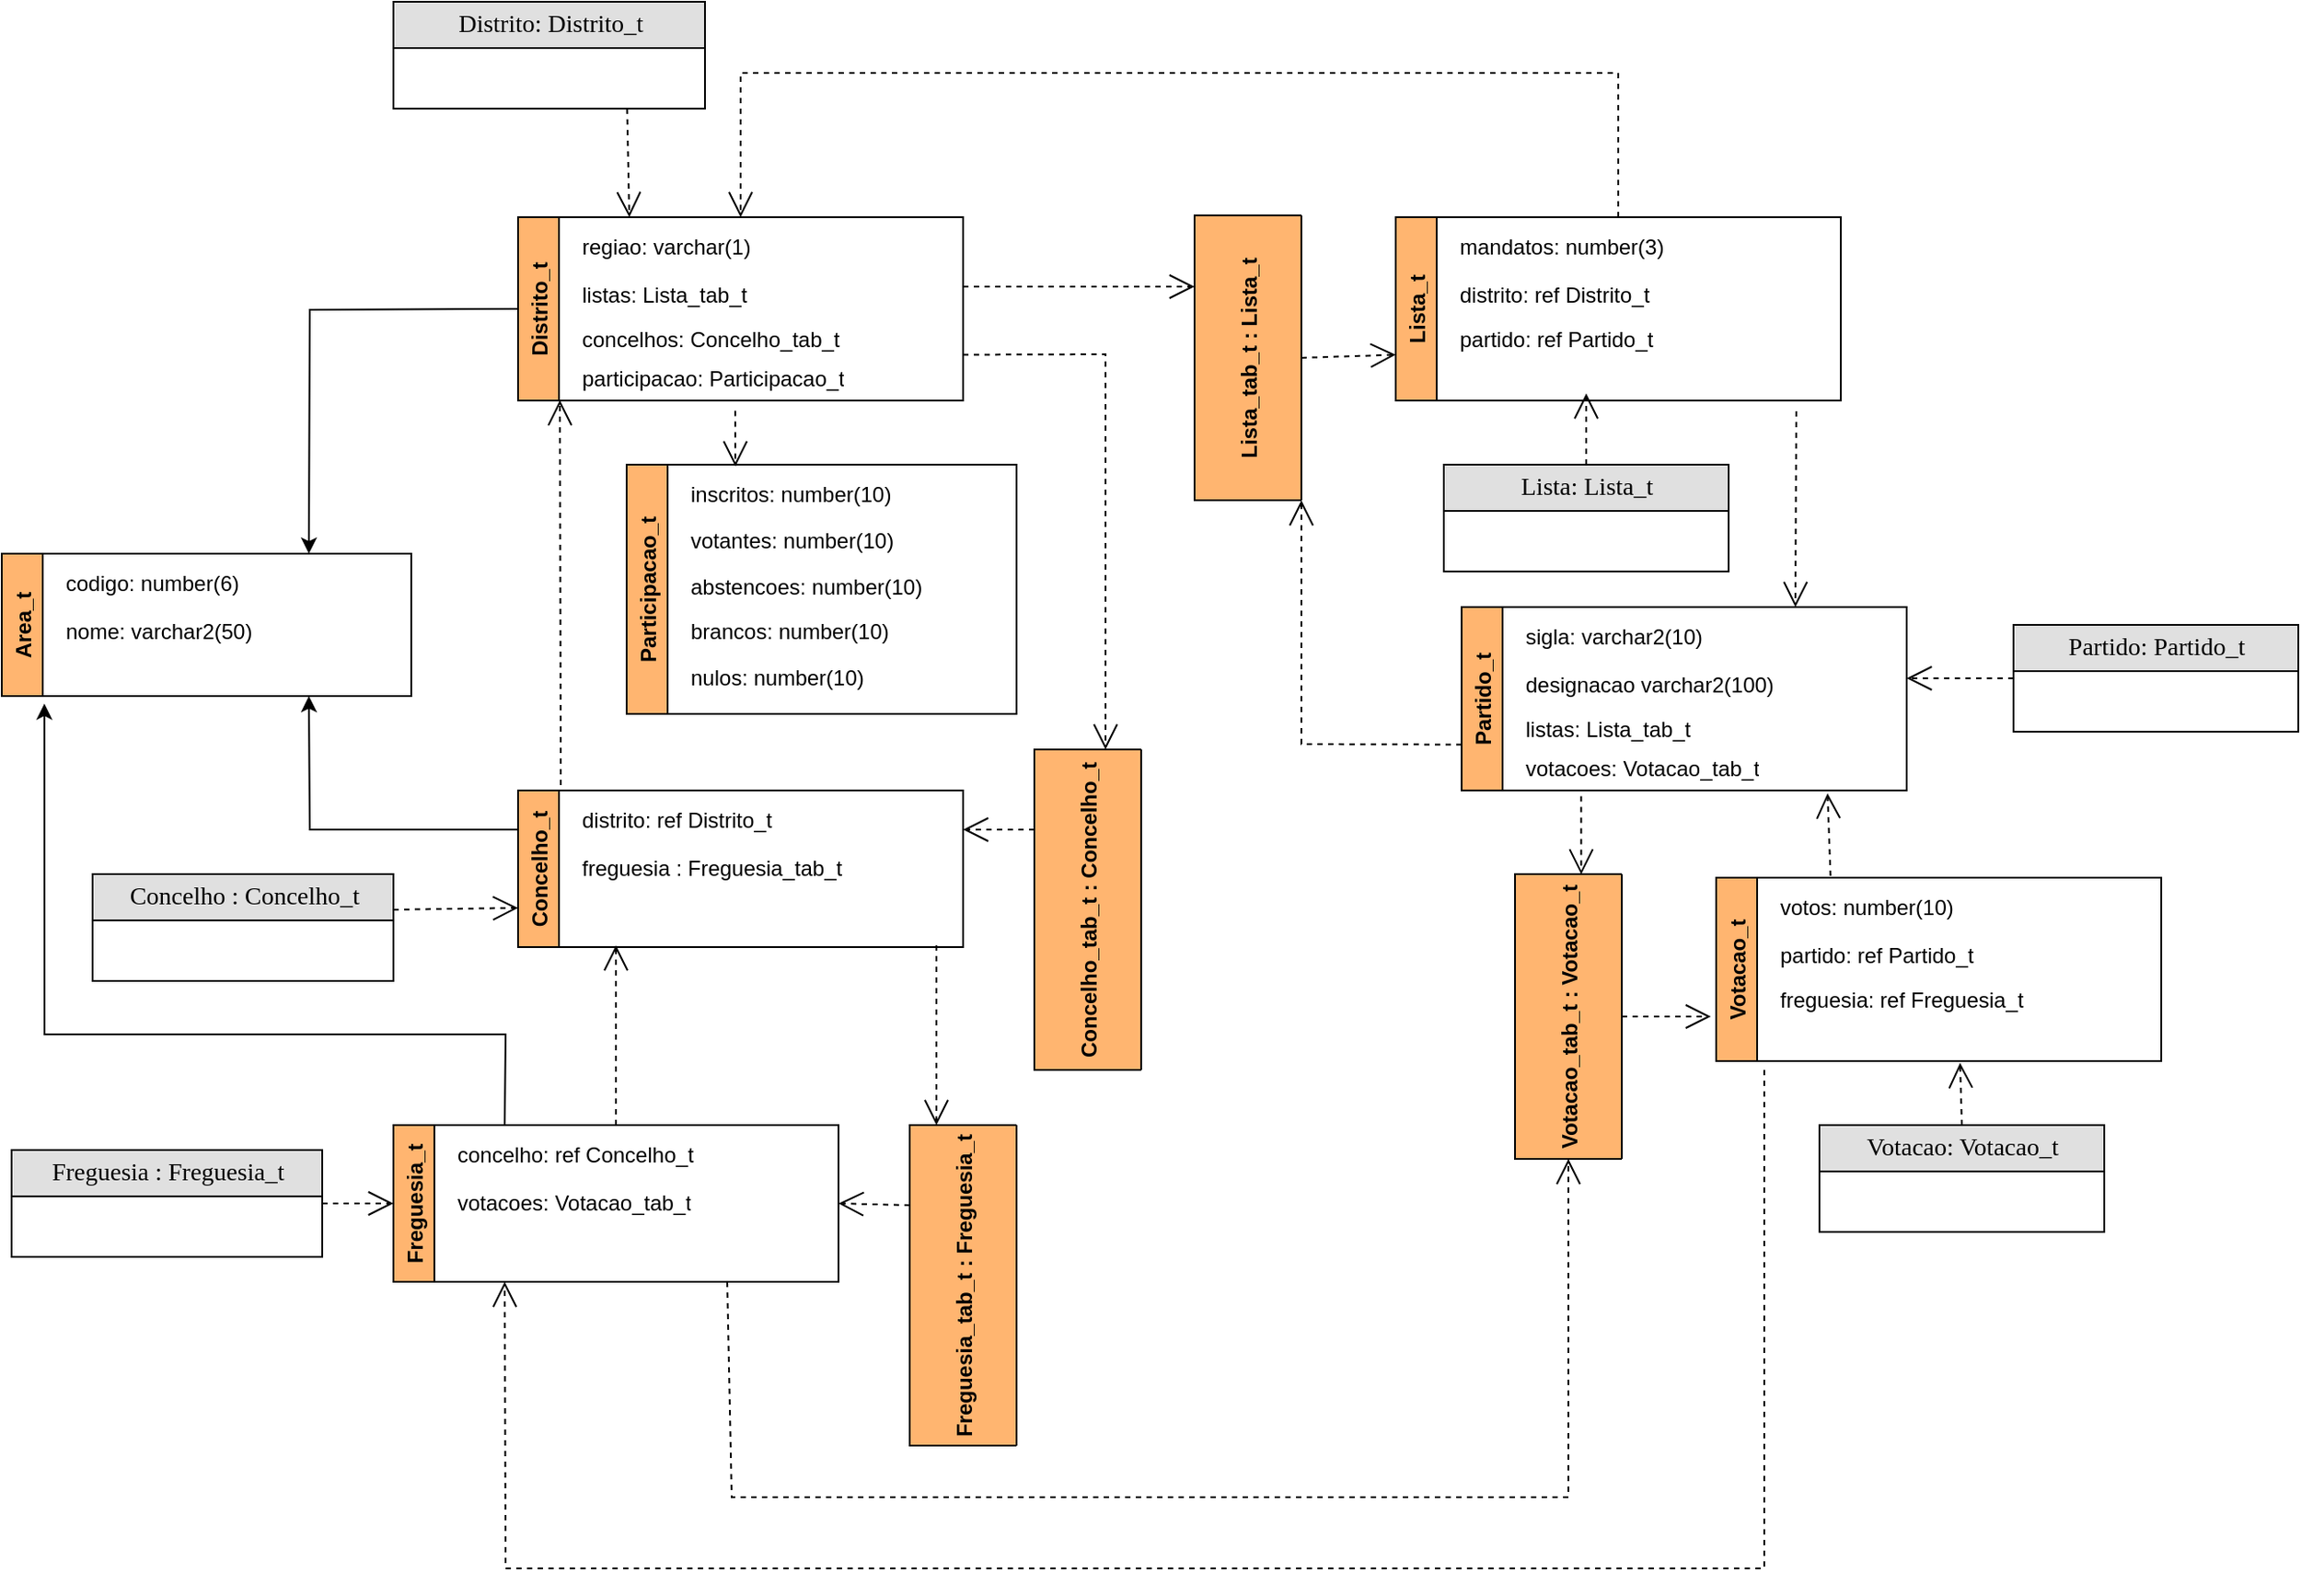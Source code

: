 <mxfile version="21.1.4" type="device">
  <diagram name="Page-1" id="e56a1550-8fbb-45ad-956c-1786394a9013">
    <mxGraphModel dx="2662" dy="1711" grid="1" gridSize="10" guides="1" tooltips="1" connect="1" arrows="1" fold="1" page="1" pageScale="1" pageWidth="1100" pageHeight="850" background="none" math="0" shadow="0">
      <root>
        <mxCell id="0" />
        <mxCell id="1" parent="0" />
        <mxCell id="2e49270ec7c68f3f-48" value="Lista: Lista_t" style="swimlane;html=1;fontStyle=0;childLayout=stackLayout;horizontal=1;startSize=26;fillColor=#e0e0e0;horizontalStack=0;resizeParent=1;resizeLast=0;collapsible=1;marginBottom=0;swimlaneFillColor=#ffffff;align=center;rounded=0;shadow=0;comic=0;labelBackgroundColor=none;strokeWidth=1;fontFamily=Verdana;fontSize=14" parent="1" vertex="1">
          <mxGeometry x="600" y="220" width="160" height="60" as="geometry" />
        </mxCell>
        <mxCell id="XdJ5ksvdKhcisRPnnqh3-10" value="Distrito_t" style="swimlane;horizontal=0;fillColor=#FFB570;" parent="1" vertex="1">
          <mxGeometry x="80" y="81" width="250" height="103" as="geometry">
            <mxRectangle x="80" y="81" width="40" height="80" as="alternateBounds" />
          </mxGeometry>
        </mxCell>
        <mxCell id="XdJ5ksvdKhcisRPnnqh3-13" value="regiao: varchar(1)" style="shape=partialRectangle;top=0;left=0;right=0;bottom=0;html=1;align=left;verticalAlign=top;fillColor=none;spacingLeft=4;spacingRight=4;whiteSpace=wrap;overflow=hidden;rotatable=0;points=[[0,0.5],[1,0.5]];portConstraint=eastwest;dropTarget=0;" parent="XdJ5ksvdKhcisRPnnqh3-10" vertex="1">
          <mxGeometry x="30" y="3" width="210" height="26" as="geometry" />
        </mxCell>
        <mxCell id="XdJ5ksvdKhcisRPnnqh3-15" value="listas: Lista_tab_t" style="shape=partialRectangle;top=0;left=0;right=0;bottom=0;html=1;align=left;verticalAlign=top;fillColor=none;spacingLeft=4;spacingRight=4;whiteSpace=wrap;overflow=hidden;rotatable=0;points=[[0,0.5],[1,0.5]];portConstraint=eastwest;dropTarget=0;" parent="XdJ5ksvdKhcisRPnnqh3-10" vertex="1">
          <mxGeometry x="30" y="30" width="210" height="25" as="geometry" />
        </mxCell>
        <mxCell id="XdJ5ksvdKhcisRPnnqh3-16" value="concelhos: Concelho_tab_t" style="shape=partialRectangle;top=0;left=0;right=0;bottom=0;html=1;align=left;verticalAlign=top;fillColor=none;spacingLeft=4;spacingRight=4;whiteSpace=wrap;overflow=hidden;rotatable=0;points=[[0,0.5],[1,0.5]];portConstraint=eastwest;dropTarget=0;" parent="XdJ5ksvdKhcisRPnnqh3-10" vertex="1">
          <mxGeometry x="30" y="55" width="210" height="26" as="geometry" />
        </mxCell>
        <mxCell id="XdJ5ksvdKhcisRPnnqh3-46" value="participacao: Participacao_t" style="shape=partialRectangle;top=0;left=0;right=0;bottom=0;html=1;align=left;verticalAlign=top;fillColor=none;spacingLeft=4;spacingRight=4;whiteSpace=wrap;overflow=hidden;rotatable=0;points=[[0,0.5],[1,0.5]];portConstraint=eastwest;dropTarget=0;" parent="XdJ5ksvdKhcisRPnnqh3-10" vertex="1">
          <mxGeometry x="30" y="77" width="210" height="26" as="geometry" />
        </mxCell>
        <mxCell id="XdJ5ksvdKhcisRPnnqh3-20" value="Lista_t" style="swimlane;horizontal=0;fillColor=#FFB570;" parent="1" vertex="1">
          <mxGeometry x="573" y="81" width="250" height="103" as="geometry" />
        </mxCell>
        <mxCell id="XdJ5ksvdKhcisRPnnqh3-21" value="mandatos: number(3)" style="shape=partialRectangle;top=0;left=0;right=0;bottom=0;html=1;align=left;verticalAlign=top;fillColor=none;spacingLeft=4;spacingRight=4;whiteSpace=wrap;overflow=hidden;rotatable=0;points=[[0,0.5],[1,0.5]];portConstraint=eastwest;dropTarget=0;" parent="XdJ5ksvdKhcisRPnnqh3-20" vertex="1">
          <mxGeometry x="30" y="3" width="210" height="26" as="geometry" />
        </mxCell>
        <mxCell id="XdJ5ksvdKhcisRPnnqh3-22" value="distrito: ref Distrito_t" style="shape=partialRectangle;top=0;left=0;right=0;bottom=0;html=1;align=left;verticalAlign=top;fillColor=none;spacingLeft=4;spacingRight=4;whiteSpace=wrap;overflow=hidden;rotatable=0;points=[[0,0.5],[1,0.5]];portConstraint=eastwest;dropTarget=0;" parent="XdJ5ksvdKhcisRPnnqh3-20" vertex="1">
          <mxGeometry x="30" y="30" width="210" height="25" as="geometry" />
        </mxCell>
        <mxCell id="XdJ5ksvdKhcisRPnnqh3-23" value="partido: ref Partido_t" style="shape=partialRectangle;top=0;left=0;right=0;bottom=0;html=1;align=left;verticalAlign=top;fillColor=none;spacingLeft=4;spacingRight=4;whiteSpace=wrap;overflow=hidden;rotatable=0;points=[[0,0.5],[1,0.5]];portConstraint=eastwest;dropTarget=0;" parent="XdJ5ksvdKhcisRPnnqh3-20" vertex="1">
          <mxGeometry x="30" y="55" width="210" height="26" as="geometry" />
        </mxCell>
        <mxCell id="XdJ5ksvdKhcisRPnnqh3-25" value="Participacao_t" style="swimlane;horizontal=0;fillColor=#FFB570;startSize=23;" parent="1" vertex="1">
          <mxGeometry x="141" y="220" width="219" height="140" as="geometry" />
        </mxCell>
        <mxCell id="XdJ5ksvdKhcisRPnnqh3-26" value="inscritos: number(10)" style="shape=partialRectangle;top=0;left=0;right=0;bottom=0;html=1;align=left;verticalAlign=top;fillColor=none;spacingLeft=4;spacingRight=4;whiteSpace=wrap;overflow=hidden;rotatable=0;points=[[0,0.5],[1,0.5]];portConstraint=eastwest;dropTarget=0;" parent="XdJ5ksvdKhcisRPnnqh3-25" vertex="1">
          <mxGeometry x="30" y="3" width="210" height="26" as="geometry" />
        </mxCell>
        <mxCell id="XdJ5ksvdKhcisRPnnqh3-27" value="votantes: number(10)" style="shape=partialRectangle;top=0;left=0;right=0;bottom=0;html=1;align=left;verticalAlign=top;fillColor=none;spacingLeft=4;spacingRight=4;whiteSpace=wrap;overflow=hidden;rotatable=0;points=[[0,0.5],[1,0.5]];portConstraint=eastwest;dropTarget=0;" parent="XdJ5ksvdKhcisRPnnqh3-25" vertex="1">
          <mxGeometry x="30" y="29" width="210" height="25" as="geometry" />
        </mxCell>
        <mxCell id="XdJ5ksvdKhcisRPnnqh3-28" value="brancos: number(10)" style="shape=partialRectangle;top=0;left=0;right=0;bottom=0;html=1;align=left;verticalAlign=top;fillColor=none;spacingLeft=4;spacingRight=4;whiteSpace=wrap;overflow=hidden;rotatable=0;points=[[0,0.5],[1,0.5]];portConstraint=eastwest;dropTarget=0;" parent="XdJ5ksvdKhcisRPnnqh3-25" vertex="1">
          <mxGeometry x="30" y="80" width="210" height="26" as="geometry" />
        </mxCell>
        <mxCell id="XdJ5ksvdKhcisRPnnqh3-31" value="abstencoes: number(10)" style="shape=partialRectangle;top=0;left=0;right=0;bottom=0;html=1;align=left;verticalAlign=top;fillColor=none;spacingLeft=4;spacingRight=4;whiteSpace=wrap;overflow=hidden;rotatable=0;points=[[0,0.5],[1,0.5]];portConstraint=eastwest;dropTarget=0;" parent="XdJ5ksvdKhcisRPnnqh3-25" vertex="1">
          <mxGeometry x="30" y="55" width="210" height="25" as="geometry" />
        </mxCell>
        <mxCell id="bZYB6u4E2-zlbWLjUdpu-5" value="nulos: number(10)" style="shape=partialRectangle;top=0;left=0;right=0;bottom=0;html=1;align=left;verticalAlign=top;fillColor=none;spacingLeft=4;spacingRight=4;whiteSpace=wrap;overflow=hidden;rotatable=0;points=[[0,0.5],[1,0.5]];portConstraint=eastwest;dropTarget=0;" vertex="1" parent="XdJ5ksvdKhcisRPnnqh3-25">
          <mxGeometry x="30" y="106" width="210" height="26" as="geometry" />
        </mxCell>
        <mxCell id="XdJ5ksvdKhcisRPnnqh3-32" value="" style="endArrow=open;endSize=12;dashed=1;html=1;rounded=0;exitX=0.438;exitY=1.223;exitDx=0;exitDy=0;exitPerimeter=0;entryX=0.148;entryY=-0.077;entryDx=0;entryDy=0;entryPerimeter=0;" parent="1" source="XdJ5ksvdKhcisRPnnqh3-46" target="XdJ5ksvdKhcisRPnnqh3-26" edge="1">
          <mxGeometry x="-0.129" y="-46" width="160" relative="1" as="geometry">
            <mxPoint x="430" y="260" as="sourcePoint" />
            <mxPoint x="260" y="210" as="targetPoint" />
            <mxPoint as="offset" />
          </mxGeometry>
        </mxCell>
        <mxCell id="XdJ5ksvdKhcisRPnnqh3-33" value="Lista_tab_t : Lista_t" style="swimlane;horizontal=0;startSize=60;fillColor=#FFB570;" parent="1" vertex="1">
          <mxGeometry x="460" y="80" width="60" height="160" as="geometry" />
        </mxCell>
        <mxCell id="XdJ5ksvdKhcisRPnnqh3-41" value="" style="endArrow=open;endSize=12;dashed=1;html=1;rounded=0;exitX=0.75;exitY=1;exitDx=0;exitDy=0;entryX=0.25;entryY=0;entryDx=0;entryDy=0;" parent="1" source="XdJ5ksvdKhcisRPnnqh3-44" edge="1" target="XdJ5ksvdKhcisRPnnqh3-10">
          <mxGeometry x="-0.129" y="-46" width="160" relative="1" as="geometry">
            <mxPoint x="647" y="249" as="sourcePoint" />
            <mxPoint x="120" y="190" as="targetPoint" />
            <mxPoint as="offset" />
          </mxGeometry>
        </mxCell>
        <mxCell id="XdJ5ksvdKhcisRPnnqh3-42" value="" style="endArrow=open;endSize=12;dashed=1;html=1;rounded=0;entryX=0;entryY=0.75;entryDx=0;entryDy=0;exitX=1;exitY=0.5;exitDx=0;exitDy=0;" parent="1" source="XdJ5ksvdKhcisRPnnqh3-33" target="XdJ5ksvdKhcisRPnnqh3-20" edge="1">
          <mxGeometry x="-0.129" y="-46" width="160" relative="1" as="geometry">
            <mxPoint x="540" y="200" as="sourcePoint" />
            <mxPoint x="658.07" y="206.99" as="targetPoint" />
            <mxPoint as="offset" />
          </mxGeometry>
        </mxCell>
        <mxCell id="XdJ5ksvdKhcisRPnnqh3-43" value="" style="endArrow=open;endSize=12;dashed=1;html=1;rounded=0;exitX=0.5;exitY=0;exitDx=0;exitDy=0;" parent="1" source="2e49270ec7c68f3f-48" edge="1">
          <mxGeometry x="-0.129" y="-46" width="160" relative="1" as="geometry">
            <mxPoint x="667" y="269" as="sourcePoint" />
            <mxPoint x="680" y="180" as="targetPoint" />
            <mxPoint as="offset" />
          </mxGeometry>
        </mxCell>
        <mxCell id="XdJ5ksvdKhcisRPnnqh3-44" value="Distrito: Distrito_t" style="swimlane;html=1;fontStyle=0;childLayout=stackLayout;horizontal=1;startSize=26;fillColor=#e0e0e0;horizontalStack=0;resizeParent=1;resizeLast=0;collapsible=1;marginBottom=0;swimlaneFillColor=#ffffff;align=center;rounded=0;shadow=0;comic=0;labelBackgroundColor=none;strokeWidth=1;fontFamily=Verdana;fontSize=14" parent="1" vertex="1">
          <mxGeometry x="10" y="-40" width="175" height="60" as="geometry" />
        </mxCell>
        <mxCell id="bZYB6u4E2-zlbWLjUdpu-7" value="" style="endArrow=open;endSize=12;dashed=1;html=1;rounded=0;entryX=0;entryY=0.25;entryDx=0;entryDy=0;" edge="1" parent="1" target="XdJ5ksvdKhcisRPnnqh3-33">
          <mxGeometry x="-0.129" y="-46" width="160" relative="1" as="geometry">
            <mxPoint x="330" y="120" as="sourcePoint" />
            <mxPoint x="360" y="110" as="targetPoint" />
            <mxPoint as="offset" />
          </mxGeometry>
        </mxCell>
        <mxCell id="bZYB6u4E2-zlbWLjUdpu-9" value="Partido: Partido_t" style="swimlane;html=1;fontStyle=0;childLayout=stackLayout;horizontal=1;startSize=26;fillColor=#e0e0e0;horizontalStack=0;resizeParent=1;resizeLast=0;collapsible=1;marginBottom=0;swimlaneFillColor=#ffffff;align=center;rounded=0;shadow=0;comic=0;labelBackgroundColor=none;strokeWidth=1;fontFamily=Verdana;fontSize=14" vertex="1" parent="1">
          <mxGeometry x="920" y="310" width="160" height="60" as="geometry" />
        </mxCell>
        <mxCell id="bZYB6u4E2-zlbWLjUdpu-10" value="Partido_t" style="swimlane;horizontal=0;fillColor=#FFB570;startSize=23;" vertex="1" parent="1">
          <mxGeometry x="610" y="300" width="250" height="103" as="geometry" />
        </mxCell>
        <mxCell id="bZYB6u4E2-zlbWLjUdpu-11" value="sigla: varchar2(10)" style="shape=partialRectangle;top=0;left=0;right=0;bottom=0;html=1;align=left;verticalAlign=top;fillColor=none;spacingLeft=4;spacingRight=4;whiteSpace=wrap;overflow=hidden;rotatable=0;points=[[0,0.5],[1,0.5]];portConstraint=eastwest;dropTarget=0;" vertex="1" parent="bZYB6u4E2-zlbWLjUdpu-10">
          <mxGeometry x="30" y="3" width="210" height="26" as="geometry" />
        </mxCell>
        <mxCell id="bZYB6u4E2-zlbWLjUdpu-12" value="designacao varchar2(100)" style="shape=partialRectangle;top=0;left=0;right=0;bottom=0;html=1;align=left;verticalAlign=top;fillColor=none;spacingLeft=4;spacingRight=4;whiteSpace=wrap;overflow=hidden;rotatable=0;points=[[0,0.5],[1,0.5]];portConstraint=eastwest;dropTarget=0;" vertex="1" parent="bZYB6u4E2-zlbWLjUdpu-10">
          <mxGeometry x="30" y="30" width="210" height="25" as="geometry" />
        </mxCell>
        <mxCell id="bZYB6u4E2-zlbWLjUdpu-13" value="listas: Lista_tab_t" style="shape=partialRectangle;top=0;left=0;right=0;bottom=0;html=1;align=left;verticalAlign=top;fillColor=none;spacingLeft=4;spacingRight=4;whiteSpace=wrap;overflow=hidden;rotatable=0;points=[[0,0.5],[1,0.5]];portConstraint=eastwest;dropTarget=0;" vertex="1" parent="bZYB6u4E2-zlbWLjUdpu-10">
          <mxGeometry x="30" y="55" width="210" height="26" as="geometry" />
        </mxCell>
        <mxCell id="bZYB6u4E2-zlbWLjUdpu-17" value="votacoes: Votacao_tab_t" style="shape=partialRectangle;top=0;left=0;right=0;bottom=0;html=1;align=left;verticalAlign=top;fillColor=none;spacingLeft=4;spacingRight=4;whiteSpace=wrap;overflow=hidden;rotatable=0;points=[[0,0.5],[1,0.5]];portConstraint=eastwest;dropTarget=0;" vertex="1" parent="bZYB6u4E2-zlbWLjUdpu-10">
          <mxGeometry x="30" y="77" width="210" height="26" as="geometry" />
        </mxCell>
        <mxCell id="bZYB6u4E2-zlbWLjUdpu-15" value="" style="endArrow=open;endSize=12;dashed=1;html=1;rounded=0;exitX=0;exitY=0.75;exitDx=0;exitDy=0;entryX=1;entryY=1;entryDx=0;entryDy=0;" edge="1" parent="1" source="bZYB6u4E2-zlbWLjUdpu-10" target="XdJ5ksvdKhcisRPnnqh3-33">
          <mxGeometry x="-0.129" y="-46" width="160" relative="1" as="geometry">
            <mxPoint x="727" y="570" as="sourcePoint" />
            <mxPoint x="590" y="470" as="targetPoint" />
            <mxPoint as="offset" />
            <Array as="points">
              <mxPoint x="520" y="377" />
            </Array>
          </mxGeometry>
        </mxCell>
        <mxCell id="bZYB6u4E2-zlbWLjUdpu-16" value="" style="endArrow=open;endSize=12;dashed=1;html=1;rounded=0;exitX=0;exitY=0.5;exitDx=0;exitDy=0;" edge="1" parent="1" source="bZYB6u4E2-zlbWLjUdpu-9">
          <mxGeometry x="-0.129" y="-46" width="160" relative="1" as="geometry">
            <mxPoint x="704" y="488" as="sourcePoint" />
            <mxPoint x="860" y="340" as="targetPoint" />
            <mxPoint as="offset" />
          </mxGeometry>
        </mxCell>
        <mxCell id="bZYB6u4E2-zlbWLjUdpu-18" value="Votacao: Votacao_t" style="swimlane;html=1;fontStyle=0;childLayout=stackLayout;horizontal=1;startSize=26;fillColor=#e0e0e0;horizontalStack=0;resizeParent=1;resizeLast=0;collapsible=1;marginBottom=0;swimlaneFillColor=#ffffff;align=center;rounded=0;shadow=0;comic=0;labelBackgroundColor=none;strokeWidth=1;fontFamily=Verdana;fontSize=14" vertex="1" parent="1">
          <mxGeometry x="811" y="591" width="160" height="60" as="geometry" />
        </mxCell>
        <mxCell id="bZYB6u4E2-zlbWLjUdpu-19" value="Votacao_t" style="swimlane;horizontal=0;fillColor=#FFB570;" vertex="1" parent="1">
          <mxGeometry x="753" y="452" width="250" height="103" as="geometry" />
        </mxCell>
        <mxCell id="bZYB6u4E2-zlbWLjUdpu-20" value="votos: number(10)" style="shape=partialRectangle;top=0;left=0;right=0;bottom=0;html=1;align=left;verticalAlign=top;fillColor=none;spacingLeft=4;spacingRight=4;whiteSpace=wrap;overflow=hidden;rotatable=0;points=[[0,0.5],[1,0.5]];portConstraint=eastwest;dropTarget=0;" vertex="1" parent="bZYB6u4E2-zlbWLjUdpu-19">
          <mxGeometry x="30" y="3" width="210" height="26" as="geometry" />
        </mxCell>
        <mxCell id="bZYB6u4E2-zlbWLjUdpu-21" value="partido: ref Partido_t" style="shape=partialRectangle;top=0;left=0;right=0;bottom=0;html=1;align=left;verticalAlign=top;fillColor=none;spacingLeft=4;spacingRight=4;whiteSpace=wrap;overflow=hidden;rotatable=0;points=[[0,0.5],[1,0.5]];portConstraint=eastwest;dropTarget=0;" vertex="1" parent="bZYB6u4E2-zlbWLjUdpu-19">
          <mxGeometry x="30" y="30" width="210" height="25" as="geometry" />
        </mxCell>
        <mxCell id="bZYB6u4E2-zlbWLjUdpu-22" value="freguesia: ref Freguesia_t" style="shape=partialRectangle;top=0;left=0;right=0;bottom=0;html=1;align=left;verticalAlign=top;fillColor=none;spacingLeft=4;spacingRight=4;whiteSpace=wrap;overflow=hidden;rotatable=0;points=[[0,0.5],[1,0.5]];portConstraint=eastwest;dropTarget=0;" vertex="1" parent="bZYB6u4E2-zlbWLjUdpu-19">
          <mxGeometry x="30" y="55" width="210" height="26" as="geometry" />
        </mxCell>
        <mxCell id="bZYB6u4E2-zlbWLjUdpu-23" value="Votacao_tab_t : Votacao_t" style="swimlane;horizontal=0;startSize=60;fillColor=#FFB570;" vertex="1" parent="1">
          <mxGeometry x="640" y="450" width="60" height="160" as="geometry" />
        </mxCell>
        <mxCell id="bZYB6u4E2-zlbWLjUdpu-24" value="" style="endArrow=open;endSize=12;dashed=1;html=1;rounded=0;exitX=1;exitY=0.5;exitDx=0;exitDy=0;" edge="1" parent="1" source="bZYB6u4E2-zlbWLjUdpu-23">
          <mxGeometry x="-0.129" y="-46" width="160" relative="1" as="geometry">
            <mxPoint x="837" y="630" as="sourcePoint" />
            <mxPoint x="750" y="530" as="targetPoint" />
            <mxPoint as="offset" />
          </mxGeometry>
        </mxCell>
        <mxCell id="bZYB6u4E2-zlbWLjUdpu-25" value="" style="endArrow=open;endSize=12;dashed=1;html=1;rounded=0;exitX=0.5;exitY=0;exitDx=0;exitDy=0;" edge="1" parent="1" source="bZYB6u4E2-zlbWLjUdpu-18">
          <mxGeometry x="-0.129" y="-46" width="160" relative="1" as="geometry">
            <mxPoint x="847" y="640" as="sourcePoint" />
            <mxPoint x="890" y="556" as="targetPoint" />
            <mxPoint as="offset" />
          </mxGeometry>
        </mxCell>
        <mxCell id="bZYB6u4E2-zlbWLjUdpu-26" value="" style="endArrow=open;endSize=12;dashed=1;html=1;rounded=0;entryX=0.62;entryY=0.001;entryDx=0;entryDy=0;exitX=0.177;exitY=1.123;exitDx=0;exitDy=0;exitPerimeter=0;entryPerimeter=0;" edge="1" parent="1" source="bZYB6u4E2-zlbWLjUdpu-17" target="bZYB6u4E2-zlbWLjUdpu-23">
          <mxGeometry x="-0.129" y="-46" width="160" relative="1" as="geometry">
            <mxPoint x="740" y="560" as="sourcePoint" />
            <mxPoint x="750" y="470" as="targetPoint" />
            <mxPoint as="offset" />
          </mxGeometry>
        </mxCell>
        <mxCell id="bZYB6u4E2-zlbWLjUdpu-27" value="" style="endArrow=open;endSize=12;dashed=1;html=1;rounded=0;exitX=0.5;exitY=0;exitDx=0;exitDy=0;entryX=0.5;entryY=0;entryDx=0;entryDy=0;" edge="1" parent="1" source="XdJ5ksvdKhcisRPnnqh3-20" target="XdJ5ksvdKhcisRPnnqh3-10">
          <mxGeometry x="-0.129" y="-46" width="160" relative="1" as="geometry">
            <mxPoint x="590" y="77" as="sourcePoint" />
            <mxPoint x="500" y="-60" as="targetPoint" />
            <mxPoint as="offset" />
            <Array as="points">
              <mxPoint x="698" />
              <mxPoint x="205" />
            </Array>
          </mxGeometry>
        </mxCell>
        <mxCell id="bZYB6u4E2-zlbWLjUdpu-28" value="" style="endArrow=open;endSize=12;dashed=1;html=1;rounded=0;entryX=0.75;entryY=0;entryDx=0;entryDy=0;" edge="1" parent="1" target="bZYB6u4E2-zlbWLjUdpu-10">
          <mxGeometry x="-0.129" y="-46" width="160" relative="1" as="geometry">
            <mxPoint x="798" y="190" as="sourcePoint" />
            <mxPoint x="540" y="260" as="targetPoint" />
            <mxPoint as="offset" />
            <Array as="points" />
          </mxGeometry>
        </mxCell>
        <mxCell id="bZYB6u4E2-zlbWLjUdpu-29" value="Concelho : Concelho_t" style="swimlane;html=1;fontStyle=0;childLayout=stackLayout;horizontal=1;startSize=26;fillColor=#e0e0e0;horizontalStack=0;resizeParent=1;resizeLast=0;collapsible=1;marginBottom=0;swimlaneFillColor=#ffffff;align=center;rounded=0;shadow=0;comic=0;labelBackgroundColor=none;strokeWidth=1;fontFamily=Verdana;fontSize=14" vertex="1" parent="1">
          <mxGeometry x="-159" y="450" width="169" height="60" as="geometry" />
        </mxCell>
        <mxCell id="bZYB6u4E2-zlbWLjUdpu-30" value="Concelho_t" style="swimlane;horizontal=0;fillColor=#FFB570;" vertex="1" parent="1">
          <mxGeometry x="80" y="403" width="250" height="88" as="geometry">
            <mxRectangle x="173" y="502" width="40" height="100" as="alternateBounds" />
          </mxGeometry>
        </mxCell>
        <mxCell id="bZYB6u4E2-zlbWLjUdpu-31" value="distrito: ref Distrito_t" style="shape=partialRectangle;top=0;left=0;right=0;bottom=0;html=1;align=left;verticalAlign=top;fillColor=none;spacingLeft=4;spacingRight=4;whiteSpace=wrap;overflow=hidden;rotatable=0;points=[[0,0.5],[1,0.5]];portConstraint=eastwest;dropTarget=0;" vertex="1" parent="bZYB6u4E2-zlbWLjUdpu-30">
          <mxGeometry x="30" y="3" width="210" height="26" as="geometry" />
        </mxCell>
        <mxCell id="bZYB6u4E2-zlbWLjUdpu-32" value="freguesia : Freguesia_tab_t" style="shape=partialRectangle;top=0;left=0;right=0;bottom=0;html=1;align=left;verticalAlign=top;fillColor=none;spacingLeft=4;spacingRight=4;whiteSpace=wrap;overflow=hidden;rotatable=0;points=[[0,0.5],[1,0.5]];portConstraint=eastwest;dropTarget=0;" vertex="1" parent="bZYB6u4E2-zlbWLjUdpu-30">
          <mxGeometry x="30" y="30" width="210" height="25" as="geometry" />
        </mxCell>
        <mxCell id="bZYB6u4E2-zlbWLjUdpu-34" value="Concelho_tab_t : Concelho_t" style="swimlane;horizontal=0;startSize=60;fillColor=#FFB570;" vertex="1" parent="1">
          <mxGeometry x="370" y="380" width="60" height="180" as="geometry" />
        </mxCell>
        <mxCell id="bZYB6u4E2-zlbWLjUdpu-35" value="" style="endArrow=open;endSize=12;dashed=1;html=1;rounded=0;exitX=0;exitY=0.25;exitDx=0;exitDy=0;entryX=1;entryY=0.25;entryDx=0;entryDy=0;" edge="1" parent="1" source="bZYB6u4E2-zlbWLjUdpu-34" target="bZYB6u4E2-zlbWLjUdpu-30">
          <mxGeometry x="-0.129" y="-46" width="160" relative="1" as="geometry">
            <mxPoint x="257" y="680" as="sourcePoint" />
            <mxPoint x="170" y="570" as="targetPoint" />
            <mxPoint as="offset" />
          </mxGeometry>
        </mxCell>
        <mxCell id="bZYB6u4E2-zlbWLjUdpu-36" value="" style="endArrow=open;endSize=12;dashed=1;html=1;rounded=0;exitX=1;exitY=0.333;exitDx=0;exitDy=0;entryX=0;entryY=0.75;entryDx=0;entryDy=0;exitPerimeter=0;" edge="1" parent="1" source="bZYB6u4E2-zlbWLjUdpu-29" target="bZYB6u4E2-zlbWLjUdpu-30">
          <mxGeometry x="-0.129" y="-46" width="160" relative="1" as="geometry">
            <mxPoint x="267" y="690" as="sourcePoint" />
            <mxPoint x="165" y="490" as="targetPoint" />
            <mxPoint as="offset" />
          </mxGeometry>
        </mxCell>
        <mxCell id="bZYB6u4E2-zlbWLjUdpu-39" value="" style="endArrow=open;endSize=12;dashed=1;html=1;rounded=0;exitX=1;exitY=0.75;exitDx=0;exitDy=0;" edge="1" parent="1" source="XdJ5ksvdKhcisRPnnqh3-10">
          <mxGeometry x="-0.129" y="-46" width="160" relative="1" as="geometry">
            <mxPoint x="330" y="140" as="sourcePoint" />
            <mxPoint x="410" y="380" as="targetPoint" />
            <mxPoint as="offset" />
            <Array as="points">
              <mxPoint x="410" y="158" />
            </Array>
          </mxGeometry>
        </mxCell>
        <mxCell id="bZYB6u4E2-zlbWLjUdpu-40" value="" style="endArrow=open;endSize=12;dashed=1;html=1;rounded=0;entryX=0.094;entryY=0.998;entryDx=0;entryDy=0;entryPerimeter=0;" edge="1" parent="1" target="XdJ5ksvdKhcisRPnnqh3-10">
          <mxGeometry x="-0.129" y="-46" width="160" relative="1" as="geometry">
            <mxPoint x="104" y="400" as="sourcePoint" />
            <mxPoint x="109" y="180" as="targetPoint" />
            <mxPoint as="offset" />
          </mxGeometry>
        </mxCell>
        <mxCell id="bZYB6u4E2-zlbWLjUdpu-41" value="Freguesia : Freguesia_t" style="swimlane;html=1;fontStyle=0;childLayout=stackLayout;horizontal=1;startSize=26;fillColor=#e0e0e0;horizontalStack=0;resizeParent=1;resizeLast=0;collapsible=1;marginBottom=0;swimlaneFillColor=#ffffff;align=center;rounded=0;shadow=0;comic=0;labelBackgroundColor=none;strokeWidth=1;fontFamily=Verdana;fontSize=14" vertex="1" parent="1">
          <mxGeometry x="-204.5" y="605" width="174.5" height="60" as="geometry" />
        </mxCell>
        <mxCell id="bZYB6u4E2-zlbWLjUdpu-42" value="Freguesia_t" style="swimlane;horizontal=0;fillColor=#FFB570;" vertex="1" parent="1">
          <mxGeometry x="10" y="591" width="250" height="88" as="geometry">
            <mxRectangle x="173" y="502" width="40" height="100" as="alternateBounds" />
          </mxGeometry>
        </mxCell>
        <mxCell id="bZYB6u4E2-zlbWLjUdpu-43" value="concelho: ref Concelho_t" style="shape=partialRectangle;top=0;left=0;right=0;bottom=0;html=1;align=left;verticalAlign=top;fillColor=none;spacingLeft=4;spacingRight=4;whiteSpace=wrap;overflow=hidden;rotatable=0;points=[[0,0.5],[1,0.5]];portConstraint=eastwest;dropTarget=0;" vertex="1" parent="bZYB6u4E2-zlbWLjUdpu-42">
          <mxGeometry x="30" y="3" width="210" height="26" as="geometry" />
        </mxCell>
        <mxCell id="bZYB6u4E2-zlbWLjUdpu-44" value="votacoes: Votacao_tab_t" style="shape=partialRectangle;top=0;left=0;right=0;bottom=0;html=1;align=left;verticalAlign=top;fillColor=none;spacingLeft=4;spacingRight=4;whiteSpace=wrap;overflow=hidden;rotatable=0;points=[[0,0.5],[1,0.5]];portConstraint=eastwest;dropTarget=0;" vertex="1" parent="bZYB6u4E2-zlbWLjUdpu-42">
          <mxGeometry x="30" y="30" width="210" height="25" as="geometry" />
        </mxCell>
        <mxCell id="bZYB6u4E2-zlbWLjUdpu-45" value="Freguesia_tab_t : Freguesia_t" style="swimlane;horizontal=0;startSize=60;fillColor=#FFB570;" vertex="1" parent="1">
          <mxGeometry x="300" y="591" width="60" height="180" as="geometry" />
        </mxCell>
        <mxCell id="bZYB6u4E2-zlbWLjUdpu-46" value="" style="endArrow=open;endSize=12;dashed=1;html=1;rounded=0;exitX=0;exitY=0.25;exitDx=0;exitDy=0;entryX=1;entryY=0.5;entryDx=0;entryDy=0;" edge="1" parent="1" source="bZYB6u4E2-zlbWLjUdpu-45" target="bZYB6u4E2-zlbWLjUdpu-42">
          <mxGeometry x="-0.129" y="-46" width="160" relative="1" as="geometry">
            <mxPoint x="187" y="868" as="sourcePoint" />
            <mxPoint x="100" y="758" as="targetPoint" />
            <mxPoint as="offset" />
          </mxGeometry>
        </mxCell>
        <mxCell id="bZYB6u4E2-zlbWLjUdpu-47" value="" style="endArrow=open;endSize=12;dashed=1;html=1;rounded=0;exitX=1;exitY=0.5;exitDx=0;exitDy=0;entryX=0;entryY=0.5;entryDx=0;entryDy=0;" edge="1" parent="1" source="bZYB6u4E2-zlbWLjUdpu-41" target="bZYB6u4E2-zlbWLjUdpu-42">
          <mxGeometry x="-0.129" y="-46" width="160" relative="1" as="geometry">
            <mxPoint x="197" y="878" as="sourcePoint" />
            <mxPoint x="95" y="678" as="targetPoint" />
            <mxPoint as="offset" />
          </mxGeometry>
        </mxCell>
        <mxCell id="bZYB6u4E2-zlbWLjUdpu-49" value="" style="endArrow=open;endSize=12;dashed=1;html=1;rounded=0;entryX=0.25;entryY=0;entryDx=0;entryDy=0;" edge="1" parent="1" target="bZYB6u4E2-zlbWLjUdpu-45">
          <mxGeometry x="-0.129" y="-46" width="160" relative="1" as="geometry">
            <mxPoint x="315" y="490" as="sourcePoint" />
            <mxPoint x="280" y="550" as="targetPoint" />
            <mxPoint as="offset" />
          </mxGeometry>
        </mxCell>
        <mxCell id="bZYB6u4E2-zlbWLjUdpu-50" value="" style="endArrow=open;endSize=12;dashed=1;html=1;rounded=0;exitX=0.75;exitY=1;exitDx=0;exitDy=0;entryX=0.5;entryY=1;entryDx=0;entryDy=0;" edge="1" parent="1" source="bZYB6u4E2-zlbWLjUdpu-42" target="bZYB6u4E2-zlbWLjUdpu-23">
          <mxGeometry x="-0.129" y="-46" width="160" relative="1" as="geometry">
            <mxPoint x="115" y="655" as="sourcePoint" />
            <mxPoint x="685" y="620" as="targetPoint" />
            <mxPoint as="offset" />
            <Array as="points">
              <mxPoint x="200" y="800" />
              <mxPoint x="670" y="800" />
            </Array>
          </mxGeometry>
        </mxCell>
        <mxCell id="bZYB6u4E2-zlbWLjUdpu-51" value="" style="endArrow=open;endSize=12;dashed=1;html=1;rounded=0;exitX=0.5;exitY=0;exitDx=0;exitDy=0;" edge="1" parent="1" source="bZYB6u4E2-zlbWLjUdpu-42">
          <mxGeometry x="-0.129" y="-46" width="160" relative="1" as="geometry">
            <mxPoint x="310" y="646" as="sourcePoint" />
            <mxPoint x="135" y="490" as="targetPoint" />
            <mxPoint as="offset" />
          </mxGeometry>
        </mxCell>
        <mxCell id="bZYB6u4E2-zlbWLjUdpu-52" value="Area_t" style="swimlane;horizontal=0;fillColor=#FFB570;" vertex="1" parent="1">
          <mxGeometry x="-210" y="270" width="230" height="80" as="geometry" />
        </mxCell>
        <mxCell id="bZYB6u4E2-zlbWLjUdpu-53" value="codigo: number(6)" style="shape=partialRectangle;top=0;left=0;right=0;bottom=0;html=1;align=left;verticalAlign=top;fillColor=none;spacingLeft=4;spacingRight=4;whiteSpace=wrap;overflow=hidden;rotatable=0;points=[[0,0.5],[1,0.5]];portConstraint=eastwest;dropTarget=0;" vertex="1" parent="bZYB6u4E2-zlbWLjUdpu-52">
          <mxGeometry x="30" y="3" width="210" height="26" as="geometry" />
        </mxCell>
        <mxCell id="bZYB6u4E2-zlbWLjUdpu-54" value="nome: varchar2(50)" style="shape=partialRectangle;top=0;left=0;right=0;bottom=0;html=1;align=left;verticalAlign=top;fillColor=none;spacingLeft=4;spacingRight=4;whiteSpace=wrap;overflow=hidden;rotatable=0;points=[[0,0.5],[1,0.5]];portConstraint=eastwest;dropTarget=0;" vertex="1" parent="bZYB6u4E2-zlbWLjUdpu-52">
          <mxGeometry x="30" y="30" width="210" height="25" as="geometry" />
        </mxCell>
        <mxCell id="bZYB6u4E2-zlbWLjUdpu-56" value="" style="endArrow=classic;html=1;rounded=0;exitX=0.25;exitY=0;exitDx=0;exitDy=0;entryX=0.104;entryY=1.053;entryDx=0;entryDy=0;entryPerimeter=0;" edge="1" parent="1" source="bZYB6u4E2-zlbWLjUdpu-42" target="bZYB6u4E2-zlbWLjUdpu-52">
          <mxGeometry width="50" height="50" relative="1" as="geometry">
            <mxPoint x="-330" y="440" as="sourcePoint" />
            <mxPoint x="-280" y="390" as="targetPoint" />
            <Array as="points">
              <mxPoint x="73" y="540" />
              <mxPoint x="-186" y="540" />
            </Array>
          </mxGeometry>
        </mxCell>
        <mxCell id="bZYB6u4E2-zlbWLjUdpu-57" value="" style="endArrow=classic;html=1;rounded=0;exitX=0;exitY=0.25;exitDx=0;exitDy=0;entryX=0.75;entryY=1;entryDx=0;entryDy=0;" edge="1" parent="1" source="bZYB6u4E2-zlbWLjUdpu-30" target="bZYB6u4E2-zlbWLjUdpu-52">
          <mxGeometry width="50" height="50" relative="1" as="geometry">
            <mxPoint x="340" y="370" as="sourcePoint" />
            <mxPoint x="-43.5" y="351.806" as="targetPoint" />
            <Array as="points">
              <mxPoint x="-37" y="425" />
            </Array>
          </mxGeometry>
        </mxCell>
        <mxCell id="bZYB6u4E2-zlbWLjUdpu-58" value="" style="endArrow=classic;html=1;rounded=0;exitX=0;exitY=0.5;exitDx=0;exitDy=0;entryX=0.75;entryY=0;entryDx=0;entryDy=0;" edge="1" parent="1" source="XdJ5ksvdKhcisRPnnqh3-10" target="bZYB6u4E2-zlbWLjUdpu-52">
          <mxGeometry width="50" height="50" relative="1" as="geometry">
            <mxPoint x="340" y="370" as="sourcePoint" />
            <mxPoint x="390" y="320" as="targetPoint" />
            <Array as="points">
              <mxPoint x="-37" y="133" />
            </Array>
          </mxGeometry>
        </mxCell>
        <mxCell id="bZYB6u4E2-zlbWLjUdpu-60" value="" style="endArrow=open;endSize=12;dashed=1;html=1;rounded=0;exitX=0.163;exitY=-0.154;exitDx=0;exitDy=0;exitPerimeter=0;entryX=0.836;entryY=1.062;entryDx=0;entryDy=0;entryPerimeter=0;" edge="1" parent="1" source="bZYB6u4E2-zlbWLjUdpu-20" target="bZYB6u4E2-zlbWLjUdpu-17">
          <mxGeometry x="-0.129" y="-46" width="160" relative="1" as="geometry">
            <mxPoint x="710" y="540" as="sourcePoint" />
            <mxPoint x="760" y="540" as="targetPoint" />
            <mxPoint as="offset" />
          </mxGeometry>
        </mxCell>
        <mxCell id="bZYB6u4E2-zlbWLjUdpu-61" value="" style="endArrow=open;endSize=12;dashed=1;html=1;rounded=0;entryX=0.25;entryY=1;entryDx=0;entryDy=0;" edge="1" parent="1" target="bZYB6u4E2-zlbWLjUdpu-42">
          <mxGeometry x="-0.129" y="-46" width="160" relative="1" as="geometry">
            <mxPoint x="780" y="560" as="sourcePoint" />
            <mxPoint x="826" y="415" as="targetPoint" />
            <mxPoint as="offset" />
            <Array as="points">
              <mxPoint x="780" y="840" />
              <mxPoint x="73" y="840" />
            </Array>
          </mxGeometry>
        </mxCell>
      </root>
    </mxGraphModel>
  </diagram>
</mxfile>
